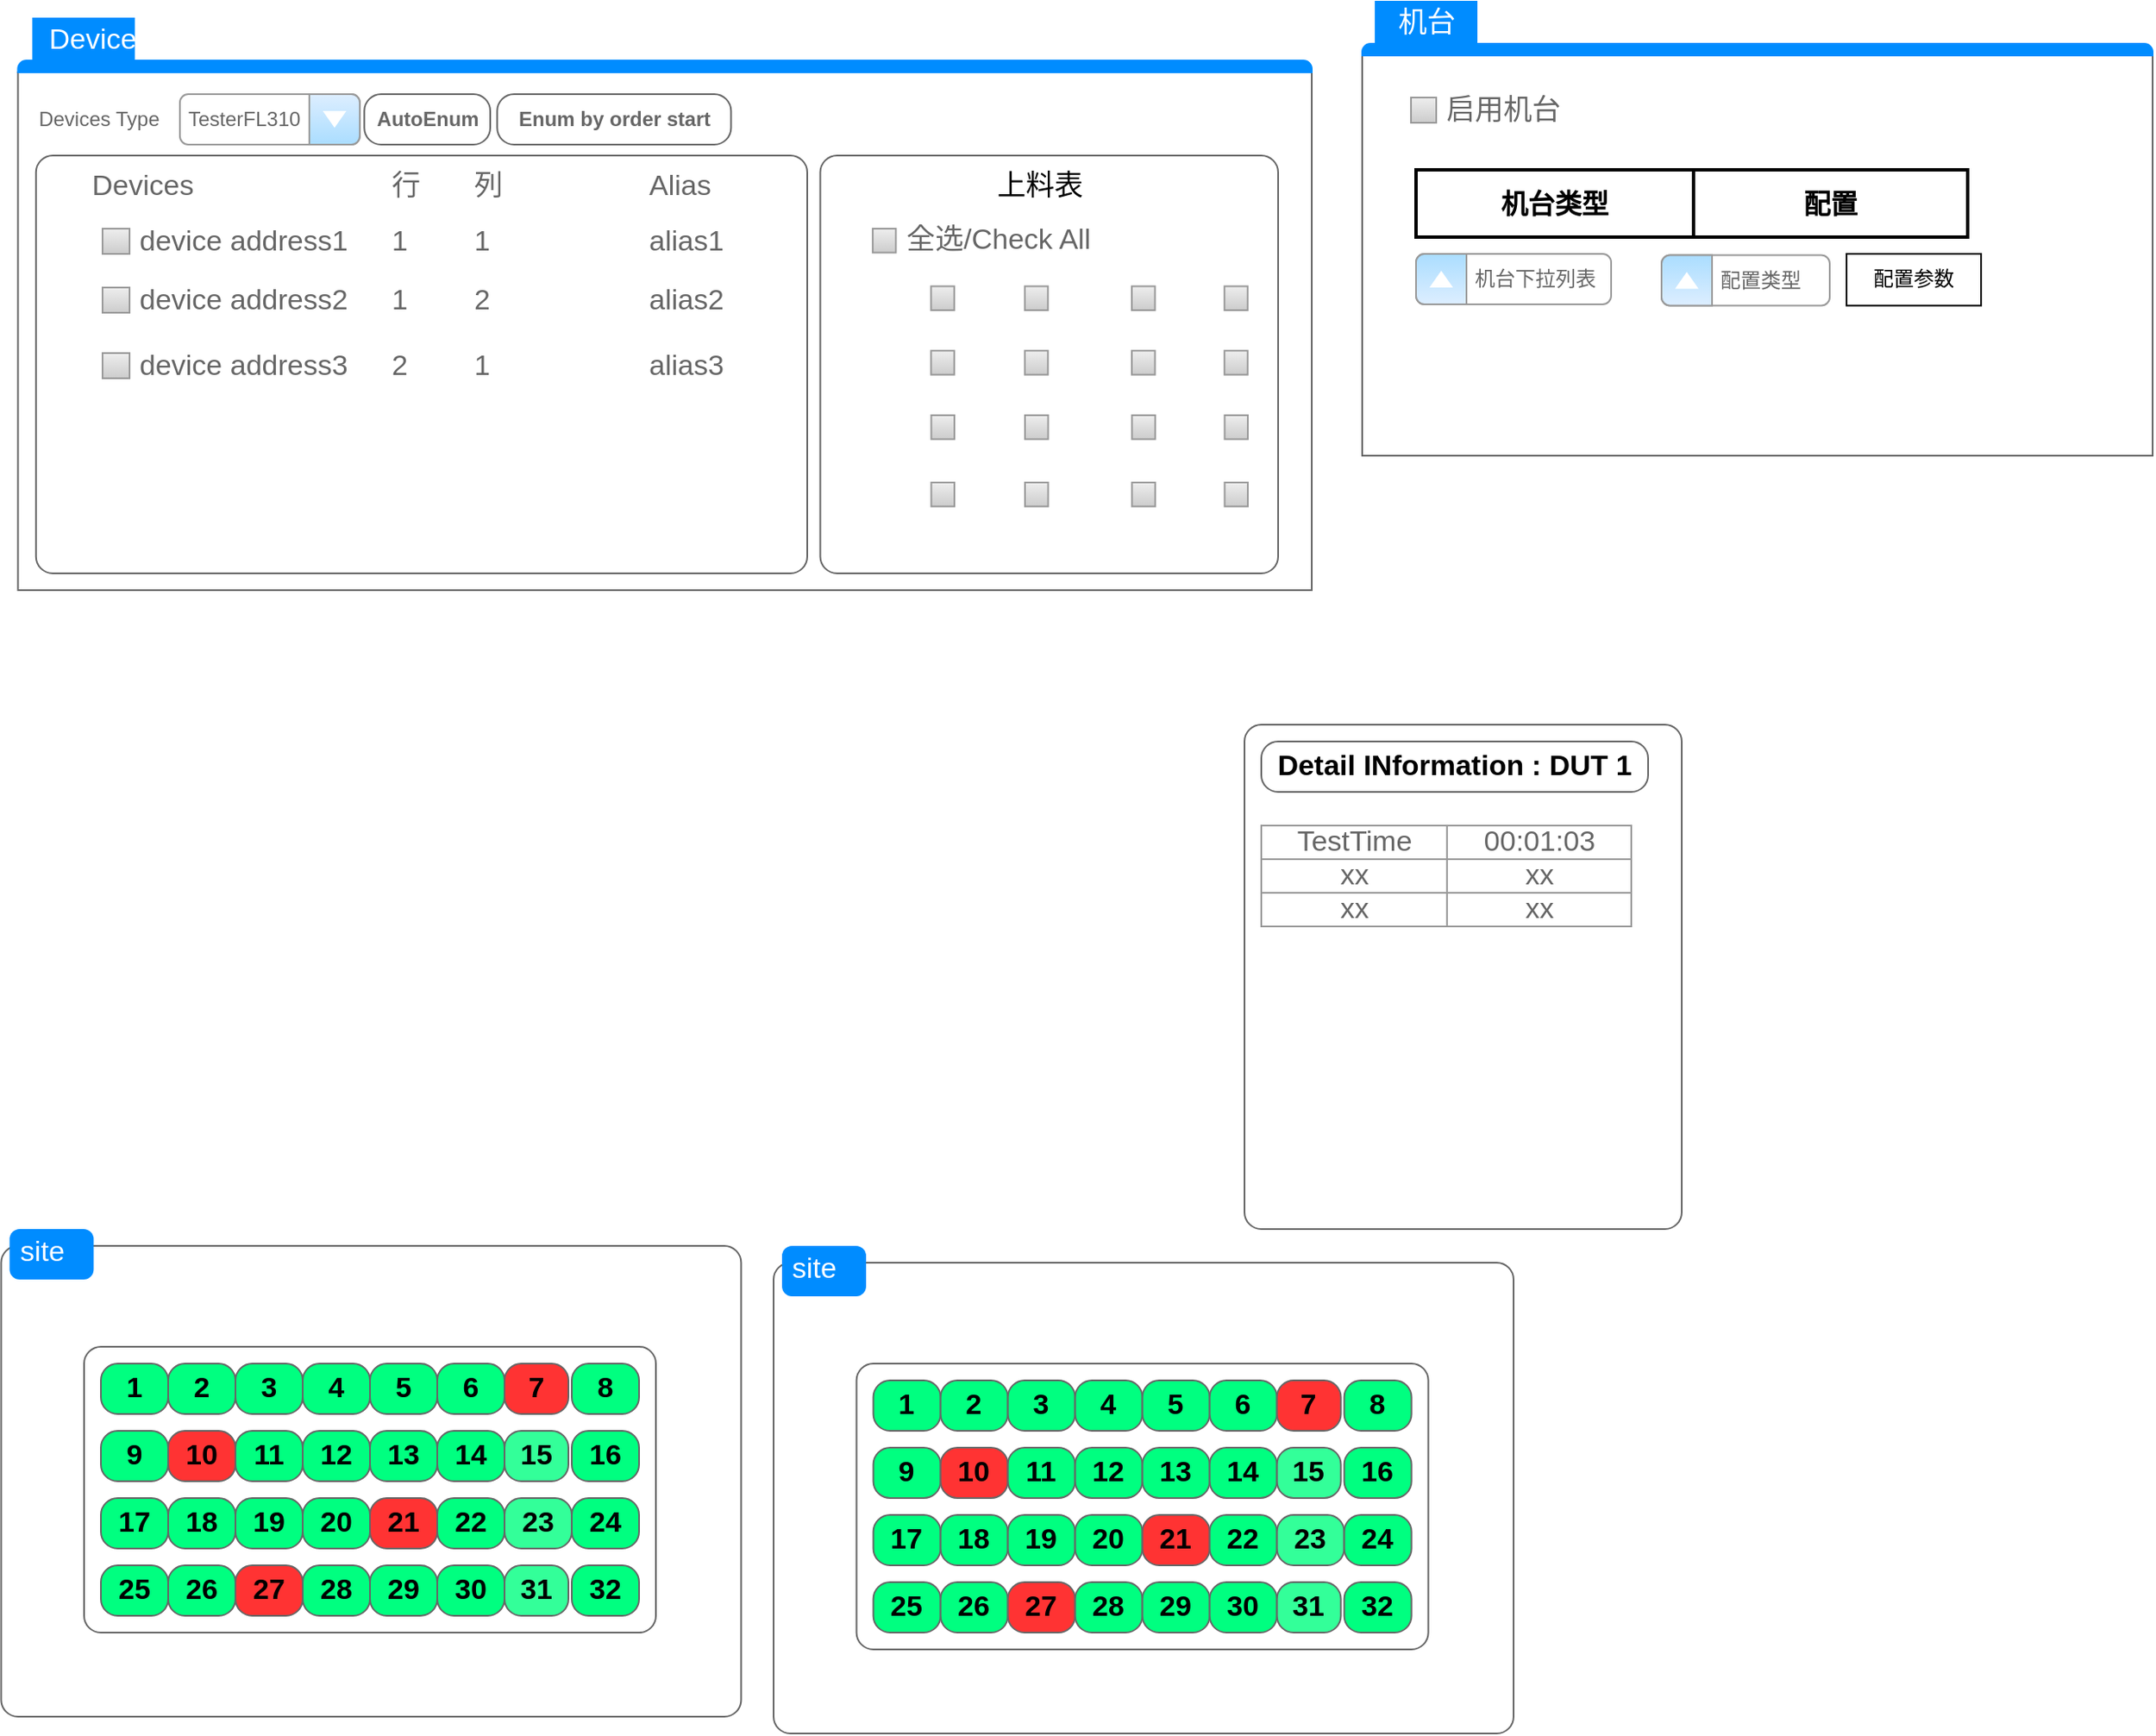 <mxfile version="20.8.5" type="github">
  <diagram name="Page-1" id="2cc2dc42-3aac-f2a9-1cec-7a8b7cbee084">
    <mxGraphModel dx="1050" dy="548" grid="1" gridSize="10" guides="1" tooltips="1" connect="1" arrows="1" fold="1" page="1" pageScale="1" pageWidth="1100" pageHeight="850" background="#ffffff" math="0" shadow="0">
      <root>
        <mxCell id="0" />
        <mxCell id="1" parent="0" />
        <mxCell id="x5_-DXLLDjEPQp_z6z6p-1" value="" style="strokeWidth=1;shadow=0;dashed=0;align=center;html=1;shape=mxgraph.mockup.containers.marginRect2;rectMarginTop=32;strokeColor=#666666;gradientColor=none;fontSize=17;fontColor=#666666;container=0;" parent="1" vertex="1">
          <mxGeometry x="70.7" y="40" width="769.3" height="340" as="geometry" />
        </mxCell>
        <mxCell id="x5_-DXLLDjEPQp_z6z6p-41" value="" style="shape=mxgraph.mockup.containers.marginRect;rectMarginTop=10;strokeColor=#666666;strokeWidth=1;dashed=0;rounded=1;arcSize=5;recursiveResize=0;labelBorderColor=none;fontSize=17;fontColor=#666666;fillColor=none;movable=1;resizable=1;rotatable=1;deletable=1;editable=1;connectable=1;" parent="1" vertex="1">
          <mxGeometry x="81.4" y="111.5" width="458.6" height="258.5" as="geometry" />
        </mxCell>
        <mxCell id="x5_-DXLLDjEPQp_z6z6p-334" value="" style="shape=mxgraph.mockup.containers.marginRect;rectMarginTop=10;strokeColor=#666666;strokeWidth=1;dashed=0;rounded=1;arcSize=5;recursiveResize=0;shadow=0;fontFamily=Helvetica;fontSize=17;fontColor=#FF3333;fillColor=default;gradientColor=none;html=1;" parent="1" vertex="1">
          <mxGeometry x="800" y="450" width="260" height="310" as="geometry" />
        </mxCell>
        <mxCell id="x5_-DXLLDjEPQp_z6z6p-350" value="Detail INformation : DUT 1" style="strokeWidth=1;shadow=0;dashed=0;align=center;html=1;shape=mxgraph.mockup.buttons.button;strokeColor=#666666;fontColor=#000000;mainText=;buttonStyle=round;fontSize=17;fontStyle=1;fillColor=#FFFFFF;whiteSpace=wrap;fontFamily=Helvetica;" parent="1" vertex="1">
          <mxGeometry x="810" y="470" width="230" height="30" as="geometry" />
        </mxCell>
        <mxCell id="x5_-DXLLDjEPQp_z6z6p-357" value="" style="group" parent="1" vertex="1" connectable="0">
          <mxGeometry x="810" y="520" width="220" height="60" as="geometry" />
        </mxCell>
        <mxCell id="x5_-DXLLDjEPQp_z6z6p-343" value="" style="strokeWidth=1;shadow=0;dashed=0;align=center;html=1;shape=mxgraph.mockup.forms.rrect;rSize=0;strokeColor=#999999;fontFamily=Helvetica;fontSize=17;fontColor=#FF3333;fillColor=default;gradientColor=none;" parent="x5_-DXLLDjEPQp_z6z6p-357" vertex="1">
          <mxGeometry width="220" height="20" as="geometry" />
        </mxCell>
        <mxCell id="x5_-DXLLDjEPQp_z6z6p-344" value="TestTime" style="strokeColor=inherit;fillColor=inherit;gradientColor=inherit;strokeWidth=1;shadow=0;dashed=0;align=center;html=1;shape=mxgraph.mockup.forms.rrect;rSize=0;fontSize=17;fontColor=#666666;fontFamily=Helvetica;" parent="x5_-DXLLDjEPQp_z6z6p-343" vertex="1">
          <mxGeometry width="110.442" height="20" as="geometry" />
        </mxCell>
        <mxCell id="x5_-DXLLDjEPQp_z6z6p-347" value="00:01:03" style="strokeColor=inherit;fillColor=inherit;gradientColor=inherit;strokeWidth=1;shadow=0;dashed=0;align=center;html=1;shape=mxgraph.mockup.forms.rrect;rSize=0;fontSize=17;fontColor=#666666;fontFamily=Helvetica;" parent="x5_-DXLLDjEPQp_z6z6p-343" vertex="1">
          <mxGeometry x="110.442" width="109.558" height="20" as="geometry" />
        </mxCell>
        <mxCell id="x5_-DXLLDjEPQp_z6z6p-351" value="" style="strokeWidth=1;shadow=0;dashed=0;align=center;html=1;shape=mxgraph.mockup.forms.rrect;rSize=0;strokeColor=#999999;fontFamily=Helvetica;fontSize=17;fontColor=#FF3333;fillColor=default;gradientColor=none;" parent="x5_-DXLLDjEPQp_z6z6p-357" vertex="1">
          <mxGeometry y="20" width="220" height="20" as="geometry" />
        </mxCell>
        <mxCell id="x5_-DXLLDjEPQp_z6z6p-352" value="xx" style="strokeColor=inherit;fillColor=inherit;gradientColor=inherit;strokeWidth=1;shadow=0;dashed=0;align=center;html=1;shape=mxgraph.mockup.forms.rrect;rSize=0;fontSize=17;fontColor=#666666;fontFamily=Helvetica;" parent="x5_-DXLLDjEPQp_z6z6p-351" vertex="1">
          <mxGeometry width="110.442" height="20" as="geometry" />
        </mxCell>
        <mxCell id="x5_-DXLLDjEPQp_z6z6p-353" value="xx" style="strokeColor=inherit;fillColor=inherit;gradientColor=inherit;strokeWidth=1;shadow=0;dashed=0;align=center;html=1;shape=mxgraph.mockup.forms.rrect;rSize=0;fontSize=17;fontColor=#666666;fontFamily=Helvetica;" parent="x5_-DXLLDjEPQp_z6z6p-351" vertex="1">
          <mxGeometry x="110.442" width="109.558" height="20" as="geometry" />
        </mxCell>
        <mxCell id="x5_-DXLLDjEPQp_z6z6p-354" value="" style="strokeWidth=1;shadow=0;dashed=0;align=center;html=1;shape=mxgraph.mockup.forms.rrect;rSize=0;strokeColor=#999999;fontFamily=Helvetica;fontSize=17;fontColor=#FF3333;fillColor=default;gradientColor=none;" parent="x5_-DXLLDjEPQp_z6z6p-357" vertex="1">
          <mxGeometry y="40" width="220" height="20" as="geometry" />
        </mxCell>
        <mxCell id="x5_-DXLLDjEPQp_z6z6p-355" value="xx" style="strokeColor=inherit;fillColor=inherit;gradientColor=inherit;strokeWidth=1;shadow=0;dashed=0;align=center;html=1;shape=mxgraph.mockup.forms.rrect;rSize=0;fontSize=17;fontColor=#666666;fontFamily=Helvetica;" parent="x5_-DXLLDjEPQp_z6z6p-354" vertex="1">
          <mxGeometry width="110.442" height="20" as="geometry" />
        </mxCell>
        <mxCell id="x5_-DXLLDjEPQp_z6z6p-356" value="xx" style="strokeColor=inherit;fillColor=inherit;gradientColor=inherit;strokeWidth=1;shadow=0;dashed=0;align=center;html=1;shape=mxgraph.mockup.forms.rrect;rSize=0;fontSize=17;fontColor=#666666;fontFamily=Helvetica;" parent="x5_-DXLLDjEPQp_z6z6p-354" vertex="1">
          <mxGeometry x="110.442" width="109.558" height="20" as="geometry" />
        </mxCell>
        <mxCell id="8nzeH1m5GEqi-B2wLRtN-1" value="" style="shape=mxgraph.mockup.containers.marginRect;rectMarginTop=10;strokeColor=#666666;strokeWidth=1;dashed=0;rounded=1;arcSize=5;recursiveResize=0;shadow=0;fontFamily=Helvetica;fontSize=17;fontColor=#666666;fillColor=default;gradientColor=none;html=1;container=0;" parent="1" vertex="1">
          <mxGeometry x="60.7" y="760" width="440" height="290" as="geometry" />
        </mxCell>
        <mxCell id="8nzeH1m5GEqi-B2wLRtN-2" value="site" style="shape=rect;strokeColor=none;fillColor=#008cff;strokeWidth=1;dashed=0;rounded=1;arcSize=20;fontColor=#ffffff;fontSize=17;spacing=2;spacingTop=-2;align=left;autosize=1;spacingLeft=4;resizeWidth=0;resizeHeight=0;perimeter=none;shadow=0;fontFamily=Helvetica;html=1;" parent="1" vertex="1">
          <mxGeometry x="65.7" y="760" width="50" height="30" as="geometry" />
        </mxCell>
        <mxCell id="8nzeH1m5GEqi-B2wLRtN-71" value="" style="group" parent="1" vertex="1" connectable="0">
          <mxGeometry x="110" y="820" width="340" height="180" as="geometry" />
        </mxCell>
        <mxCell id="8nzeH1m5GEqi-B2wLRtN-14" value="" style="shape=mxgraph.mockup.containers.marginRect;rectMarginTop=10;strokeColor=#666666;strokeWidth=1;dashed=0;rounded=1;arcSize=5;recursiveResize=0;shadow=0;fontFamily=Helvetica;fontSize=17;fontColor=#666666;fillColor=default;gradientColor=none;html=1;" parent="8nzeH1m5GEqi-B2wLRtN-71" vertex="1">
          <mxGeometry width="340" height="180" as="geometry" />
        </mxCell>
        <mxCell id="8nzeH1m5GEqi-B2wLRtN-43" value="" style="group" parent="8nzeH1m5GEqi-B2wLRtN-71" vertex="1" connectable="0">
          <mxGeometry x="10" y="20" width="320" height="30" as="geometry" />
        </mxCell>
        <mxCell id="8nzeH1m5GEqi-B2wLRtN-15" value="1" style="strokeWidth=1;shadow=0;dashed=0;align=center;html=1;shape=mxgraph.mockup.buttons.button;strokeColor=#666666;fontColor=#000000;mainText=;buttonStyle=round;fontSize=17;fontStyle=1;fillColor=#00FF80;whiteSpace=wrap;fontFamily=Helvetica;" parent="8nzeH1m5GEqi-B2wLRtN-43" vertex="1">
          <mxGeometry width="40" height="30" as="geometry" />
        </mxCell>
        <mxCell id="8nzeH1m5GEqi-B2wLRtN-16" value="2" style="strokeWidth=1;shadow=0;dashed=0;align=center;html=1;shape=mxgraph.mockup.buttons.button;strokeColor=#666666;fontColor=#000000;mainText=;buttonStyle=round;fontSize=17;fontStyle=1;fillColor=#00FF80;whiteSpace=wrap;fontFamily=Helvetica;" parent="8nzeH1m5GEqi-B2wLRtN-43" vertex="1">
          <mxGeometry x="40" width="40" height="30" as="geometry" />
        </mxCell>
        <mxCell id="8nzeH1m5GEqi-B2wLRtN-17" value="3" style="strokeWidth=1;shadow=0;dashed=0;align=center;html=1;shape=mxgraph.mockup.buttons.button;strokeColor=#666666;fontColor=#000000;mainText=;buttonStyle=round;fontSize=17;fontStyle=1;fillColor=#00FF80;whiteSpace=wrap;fontFamily=Helvetica;" parent="8nzeH1m5GEqi-B2wLRtN-43" vertex="1">
          <mxGeometry x="80" width="40" height="30" as="geometry" />
        </mxCell>
        <mxCell id="8nzeH1m5GEqi-B2wLRtN-18" value="4" style="strokeWidth=1;shadow=0;dashed=0;align=center;html=1;shape=mxgraph.mockup.buttons.button;strokeColor=#666666;fontColor=#000000;mainText=;buttonStyle=round;fontSize=17;fontStyle=1;fillColor=#00FF80;whiteSpace=wrap;fontFamily=Helvetica;" parent="8nzeH1m5GEqi-B2wLRtN-43" vertex="1">
          <mxGeometry x="120" width="40" height="30" as="geometry" />
        </mxCell>
        <mxCell id="8nzeH1m5GEqi-B2wLRtN-19" value="5" style="strokeWidth=1;shadow=0;dashed=0;align=center;html=1;shape=mxgraph.mockup.buttons.button;strokeColor=#666666;fontColor=#000000;mainText=;buttonStyle=round;fontSize=17;fontStyle=1;fillColor=#00FF80;whiteSpace=wrap;fontFamily=Helvetica;" parent="8nzeH1m5GEqi-B2wLRtN-43" vertex="1">
          <mxGeometry x="160" width="40" height="30" as="geometry" />
        </mxCell>
        <mxCell id="8nzeH1m5GEqi-B2wLRtN-20" value="6" style="strokeWidth=1;shadow=0;dashed=0;align=center;html=1;shape=mxgraph.mockup.buttons.button;strokeColor=#666666;fontColor=#000000;mainText=;buttonStyle=round;fontSize=17;fontStyle=1;fillColor=#00FF80;whiteSpace=wrap;fontFamily=Helvetica;" parent="8nzeH1m5GEqi-B2wLRtN-43" vertex="1">
          <mxGeometry x="200" width="40" height="30" as="geometry" />
        </mxCell>
        <mxCell id="8nzeH1m5GEqi-B2wLRtN-21" value="7" style="strokeWidth=1;shadow=0;dashed=0;align=center;html=1;shape=mxgraph.mockup.buttons.button;strokeColor=#666666;fontColor=#000000;mainText=;buttonStyle=round;fontSize=17;fontStyle=1;fillColor=#FF3333;whiteSpace=wrap;fontFamily=Helvetica;" parent="8nzeH1m5GEqi-B2wLRtN-43" vertex="1">
          <mxGeometry x="240" width="38" height="30" as="geometry" />
        </mxCell>
        <mxCell id="8nzeH1m5GEqi-B2wLRtN-22" value="8" style="strokeWidth=1;shadow=0;dashed=0;align=center;html=1;shape=mxgraph.mockup.buttons.button;strokeColor=#666666;fontColor=#000000;mainText=;buttonStyle=round;fontSize=17;fontStyle=1;fillColor=#00FF80;whiteSpace=wrap;fontFamily=Helvetica;" parent="8nzeH1m5GEqi-B2wLRtN-43" vertex="1">
          <mxGeometry x="280" width="40" height="30" as="geometry" />
        </mxCell>
        <mxCell id="8nzeH1m5GEqi-B2wLRtN-45" value="9" style="strokeWidth=1;shadow=0;dashed=0;align=center;html=1;shape=mxgraph.mockup.buttons.button;strokeColor=#666666;fontColor=#000000;mainText=;buttonStyle=round;fontSize=17;fontStyle=1;fillColor=#00FF80;whiteSpace=wrap;fontFamily=Helvetica;container=0;" parent="8nzeH1m5GEqi-B2wLRtN-71" vertex="1">
          <mxGeometry x="10" y="60" width="40" height="30" as="geometry" />
        </mxCell>
        <mxCell id="8nzeH1m5GEqi-B2wLRtN-46" value="10" style="strokeWidth=1;shadow=0;dashed=0;align=center;html=1;shape=mxgraph.mockup.buttons.button;strokeColor=#666666;fontColor=#000000;mainText=;buttonStyle=round;fontSize=17;fontStyle=1;fillColor=#FF3333;whiteSpace=wrap;fontFamily=Helvetica;container=0;" parent="8nzeH1m5GEqi-B2wLRtN-71" vertex="1">
          <mxGeometry x="50" y="60" width="40" height="30" as="geometry" />
        </mxCell>
        <mxCell id="8nzeH1m5GEqi-B2wLRtN-47" value="11" style="strokeWidth=1;shadow=0;dashed=0;align=center;html=1;shape=mxgraph.mockup.buttons.button;strokeColor=#666666;fontColor=#000000;mainText=;buttonStyle=round;fontSize=17;fontStyle=1;fillColor=#00FF80;whiteSpace=wrap;fontFamily=Helvetica;container=0;" parent="8nzeH1m5GEqi-B2wLRtN-71" vertex="1">
          <mxGeometry x="90" y="60" width="40" height="30" as="geometry" />
        </mxCell>
        <mxCell id="8nzeH1m5GEqi-B2wLRtN-48" value="12" style="strokeWidth=1;shadow=0;dashed=0;align=center;html=1;shape=mxgraph.mockup.buttons.button;strokeColor=#666666;fontColor=#000000;mainText=;buttonStyle=round;fontSize=17;fontStyle=1;fillColor=#00FF80;whiteSpace=wrap;fontFamily=Helvetica;container=0;" parent="8nzeH1m5GEqi-B2wLRtN-71" vertex="1">
          <mxGeometry x="130" y="60" width="40" height="30" as="geometry" />
        </mxCell>
        <mxCell id="8nzeH1m5GEqi-B2wLRtN-49" value="13" style="strokeWidth=1;shadow=0;dashed=0;align=center;html=1;shape=mxgraph.mockup.buttons.button;strokeColor=#666666;fontColor=#000000;mainText=;buttonStyle=round;fontSize=17;fontStyle=1;fillColor=#00FF80;whiteSpace=wrap;fontFamily=Helvetica;container=0;" parent="8nzeH1m5GEqi-B2wLRtN-71" vertex="1">
          <mxGeometry x="170" y="60" width="40" height="30" as="geometry" />
        </mxCell>
        <mxCell id="8nzeH1m5GEqi-B2wLRtN-50" value="14" style="strokeWidth=1;shadow=0;dashed=0;align=center;html=1;shape=mxgraph.mockup.buttons.button;strokeColor=#666666;fontColor=#000000;mainText=;buttonStyle=round;fontSize=17;fontStyle=1;fillColor=#00FF80;whiteSpace=wrap;fontFamily=Helvetica;container=0;" parent="8nzeH1m5GEqi-B2wLRtN-71" vertex="1">
          <mxGeometry x="210" y="60" width="40" height="30" as="geometry" />
        </mxCell>
        <mxCell id="8nzeH1m5GEqi-B2wLRtN-51" value="15" style="strokeWidth=1;shadow=0;dashed=0;align=center;html=1;shape=mxgraph.mockup.buttons.button;strokeColor=#666666;fontColor=#000000;mainText=;buttonStyle=round;fontSize=17;fontStyle=1;fillColor=#33FF99;whiteSpace=wrap;fontFamily=Helvetica;container=0;" parent="8nzeH1m5GEqi-B2wLRtN-71" vertex="1">
          <mxGeometry x="250" y="60" width="38" height="30" as="geometry" />
        </mxCell>
        <mxCell id="8nzeH1m5GEqi-B2wLRtN-52" value="16" style="strokeWidth=1;shadow=0;dashed=0;align=center;html=1;shape=mxgraph.mockup.buttons.button;strokeColor=#666666;fontColor=#000000;mainText=;buttonStyle=round;fontSize=17;fontStyle=1;fillColor=#00FF80;whiteSpace=wrap;fontFamily=Helvetica;container=0;" parent="8nzeH1m5GEqi-B2wLRtN-71" vertex="1">
          <mxGeometry x="290" y="60" width="40" height="30" as="geometry" />
        </mxCell>
        <mxCell id="8nzeH1m5GEqi-B2wLRtN-54" value="17" style="strokeWidth=1;shadow=0;dashed=0;align=center;html=1;shape=mxgraph.mockup.buttons.button;strokeColor=#666666;fontColor=#000000;mainText=;buttonStyle=round;fontSize=17;fontStyle=1;fillColor=#00FF80;whiteSpace=wrap;fontFamily=Helvetica;container=0;" parent="8nzeH1m5GEqi-B2wLRtN-71" vertex="1">
          <mxGeometry x="10" y="100" width="40" height="30" as="geometry" />
        </mxCell>
        <mxCell id="8nzeH1m5GEqi-B2wLRtN-55" value="18" style="strokeWidth=1;shadow=0;dashed=0;align=center;html=1;shape=mxgraph.mockup.buttons.button;strokeColor=#666666;fontColor=#000000;mainText=;buttonStyle=round;fontSize=17;fontStyle=1;fillColor=#00FF80;whiteSpace=wrap;fontFamily=Helvetica;container=0;" parent="8nzeH1m5GEqi-B2wLRtN-71" vertex="1">
          <mxGeometry x="50" y="100" width="40" height="30" as="geometry" />
        </mxCell>
        <mxCell id="8nzeH1m5GEqi-B2wLRtN-56" value="19" style="strokeWidth=1;shadow=0;dashed=0;align=center;html=1;shape=mxgraph.mockup.buttons.button;strokeColor=#666666;fontColor=#000000;mainText=;buttonStyle=round;fontSize=17;fontStyle=1;fillColor=#00FF80;whiteSpace=wrap;fontFamily=Helvetica;container=0;" parent="8nzeH1m5GEqi-B2wLRtN-71" vertex="1">
          <mxGeometry x="90" y="100" width="40" height="30" as="geometry" />
        </mxCell>
        <mxCell id="8nzeH1m5GEqi-B2wLRtN-57" value="20" style="strokeWidth=1;shadow=0;dashed=0;align=center;html=1;shape=mxgraph.mockup.buttons.button;strokeColor=#666666;fontColor=#000000;mainText=;buttonStyle=round;fontSize=17;fontStyle=1;fillColor=#00FF80;whiteSpace=wrap;fontFamily=Helvetica;container=0;" parent="8nzeH1m5GEqi-B2wLRtN-71" vertex="1">
          <mxGeometry x="130" y="100" width="40" height="30" as="geometry" />
        </mxCell>
        <mxCell id="8nzeH1m5GEqi-B2wLRtN-58" value="21" style="strokeWidth=1;shadow=0;dashed=0;align=center;html=1;shape=mxgraph.mockup.buttons.button;strokeColor=#666666;fontColor=#000000;mainText=;buttonStyle=round;fontSize=17;fontStyle=1;fillColor=#FF3333;whiteSpace=wrap;fontFamily=Helvetica;container=0;" parent="8nzeH1m5GEqi-B2wLRtN-71" vertex="1">
          <mxGeometry x="170" y="100" width="40" height="30" as="geometry" />
        </mxCell>
        <mxCell id="8nzeH1m5GEqi-B2wLRtN-59" value="22" style="strokeWidth=1;shadow=0;dashed=0;align=center;html=1;shape=mxgraph.mockup.buttons.button;strokeColor=#666666;fontColor=#000000;mainText=;buttonStyle=round;fontSize=17;fontStyle=1;fillColor=#00FF80;whiteSpace=wrap;fontFamily=Helvetica;container=0;" parent="8nzeH1m5GEqi-B2wLRtN-71" vertex="1">
          <mxGeometry x="210" y="100" width="40" height="30" as="geometry" />
        </mxCell>
        <mxCell id="8nzeH1m5GEqi-B2wLRtN-60" value="23" style="strokeWidth=1;shadow=0;dashed=0;align=center;html=1;shape=mxgraph.mockup.buttons.button;strokeColor=#666666;fontColor=#000000;mainText=;buttonStyle=round;fontSize=17;fontStyle=1;fillColor=#33FF99;whiteSpace=wrap;fontFamily=Helvetica;container=0;" parent="8nzeH1m5GEqi-B2wLRtN-71" vertex="1">
          <mxGeometry x="250" y="100" width="40" height="30" as="geometry" />
        </mxCell>
        <mxCell id="8nzeH1m5GEqi-B2wLRtN-61" value="24" style="strokeWidth=1;shadow=0;dashed=0;align=center;html=1;shape=mxgraph.mockup.buttons.button;strokeColor=#666666;fontColor=#000000;mainText=;buttonStyle=round;fontSize=17;fontStyle=1;fillColor=#00FF80;whiteSpace=wrap;fontFamily=Helvetica;container=0;" parent="8nzeH1m5GEqi-B2wLRtN-71" vertex="1">
          <mxGeometry x="290" y="100" width="40" height="30" as="geometry" />
        </mxCell>
        <mxCell id="8nzeH1m5GEqi-B2wLRtN-63" value="25" style="strokeWidth=1;shadow=0;dashed=0;align=center;html=1;shape=mxgraph.mockup.buttons.button;strokeColor=#666666;fontColor=#000000;mainText=;buttonStyle=round;fontSize=17;fontStyle=1;fillColor=#00FF80;whiteSpace=wrap;fontFamily=Helvetica;container=0;" parent="8nzeH1m5GEqi-B2wLRtN-71" vertex="1">
          <mxGeometry x="10" y="140" width="40" height="30" as="geometry" />
        </mxCell>
        <mxCell id="8nzeH1m5GEqi-B2wLRtN-64" value="26" style="strokeWidth=1;shadow=0;dashed=0;align=center;html=1;shape=mxgraph.mockup.buttons.button;strokeColor=#666666;fontColor=#000000;mainText=;buttonStyle=round;fontSize=17;fontStyle=1;fillColor=#00FF80;whiteSpace=wrap;fontFamily=Helvetica;container=0;" parent="8nzeH1m5GEqi-B2wLRtN-71" vertex="1">
          <mxGeometry x="50" y="140" width="40" height="30" as="geometry" />
        </mxCell>
        <mxCell id="8nzeH1m5GEqi-B2wLRtN-65" value="27" style="strokeWidth=1;shadow=0;dashed=0;align=center;html=1;shape=mxgraph.mockup.buttons.button;strokeColor=#666666;fontColor=#000000;mainText=;buttonStyle=round;fontSize=17;fontStyle=1;fillColor=#FF3333;whiteSpace=wrap;fontFamily=Helvetica;container=0;" parent="8nzeH1m5GEqi-B2wLRtN-71" vertex="1">
          <mxGeometry x="90" y="140" width="40" height="30" as="geometry" />
        </mxCell>
        <mxCell id="8nzeH1m5GEqi-B2wLRtN-66" value="28" style="strokeWidth=1;shadow=0;dashed=0;align=center;html=1;shape=mxgraph.mockup.buttons.button;strokeColor=#666666;fontColor=#000000;mainText=;buttonStyle=round;fontSize=17;fontStyle=1;fillColor=#00FF80;whiteSpace=wrap;fontFamily=Helvetica;container=0;" parent="8nzeH1m5GEqi-B2wLRtN-71" vertex="1">
          <mxGeometry x="130" y="140" width="40" height="30" as="geometry" />
        </mxCell>
        <mxCell id="8nzeH1m5GEqi-B2wLRtN-67" value="29" style="strokeWidth=1;shadow=0;dashed=0;align=center;html=1;shape=mxgraph.mockup.buttons.button;strokeColor=#666666;fontColor=#000000;mainText=;buttonStyle=round;fontSize=17;fontStyle=1;fillColor=#00FF80;whiteSpace=wrap;fontFamily=Helvetica;container=0;" parent="8nzeH1m5GEqi-B2wLRtN-71" vertex="1">
          <mxGeometry x="170" y="140" width="40" height="30" as="geometry" />
        </mxCell>
        <mxCell id="8nzeH1m5GEqi-B2wLRtN-68" value="30" style="strokeWidth=1;shadow=0;dashed=0;align=center;html=1;shape=mxgraph.mockup.buttons.button;strokeColor=#666666;fontColor=#000000;mainText=;buttonStyle=round;fontSize=17;fontStyle=1;fillColor=#00FF80;whiteSpace=wrap;fontFamily=Helvetica;container=0;" parent="8nzeH1m5GEqi-B2wLRtN-71" vertex="1">
          <mxGeometry x="210" y="140" width="40" height="30" as="geometry" />
        </mxCell>
        <mxCell id="8nzeH1m5GEqi-B2wLRtN-69" value="31" style="strokeWidth=1;shadow=0;dashed=0;align=center;html=1;shape=mxgraph.mockup.buttons.button;strokeColor=#666666;fontColor=#000000;mainText=;buttonStyle=round;fontSize=17;fontStyle=1;fillColor=#33FF99;whiteSpace=wrap;fontFamily=Helvetica;container=0;" parent="8nzeH1m5GEqi-B2wLRtN-71" vertex="1">
          <mxGeometry x="250" y="140" width="38" height="30" as="geometry" />
        </mxCell>
        <mxCell id="8nzeH1m5GEqi-B2wLRtN-70" value="32" style="strokeWidth=1;shadow=0;dashed=0;align=center;html=1;shape=mxgraph.mockup.buttons.button;strokeColor=#666666;fontColor=#000000;mainText=;buttonStyle=round;fontSize=17;fontStyle=1;fillColor=#00FF80;whiteSpace=wrap;fontFamily=Helvetica;container=0;" parent="8nzeH1m5GEqi-B2wLRtN-71" vertex="1">
          <mxGeometry x="290" y="140" width="40" height="30" as="geometry" />
        </mxCell>
        <mxCell id="x5_-DXLLDjEPQp_z6z6p-68" value="全选/Check All" style="strokeWidth=1;shadow=0;dashed=0;align=center;html=1;shape=mxgraph.mockup.forms.rrect;rSize=0;fillColor=#eeeeee;strokeColor=#999999;gradientColor=#cccccc;align=left;spacingLeft=4;fontSize=17;fontColor=#666666;labelPosition=right;fontFamily=Helvetica;" parent="1" vertex="1">
          <mxGeometry x="578.935" y="165" width="13.774" height="14.25" as="geometry" />
        </mxCell>
        <mxCell id="x5_-DXLLDjEPQp_z6z6p-3" value="Devices" style="strokeWidth=1;shadow=0;dashed=0;align=center;html=1;shape=mxgraph.mockup.containers.rrect;rSize=0;fontSize=17;fontColor=#ffffff;strokeColor=#008cff;fillColor=#008cff;" parent="1" vertex="1">
          <mxGeometry x="79.7" y="40" width="60" height="25" as="geometry">
            <mxPoint x="9" as="offset" />
          </mxGeometry>
        </mxCell>
        <mxCell id="x5_-DXLLDjEPQp_z6z6p-5" value="" style="strokeWidth=1;shadow=0;dashed=0;align=center;html=1;shape=mxgraph.mockup.containers.topButton;rSize=5;strokeColor=#008cff;fillColor=#008cff;gradientColor=none;resizeWidth=1;movable=0;deletable=1;" parent="1" vertex="1">
          <mxGeometry x="70.7" y="65" width="769.3" height="7" as="geometry">
            <mxPoint y="25" as="offset" />
          </mxGeometry>
        </mxCell>
        <mxCell id="x5_-DXLLDjEPQp_z6z6p-13" value="device address1" style="strokeWidth=1;shadow=0;dashed=0;align=center;html=1;shape=mxgraph.mockup.forms.rrect;rSize=0;fillColor=#eeeeee;strokeColor=#999999;gradientColor=#cccccc;align=left;spacingLeft=4;fontSize=17;fontColor=#666666;labelPosition=right;" parent="1" vertex="1">
          <mxGeometry x="120.974" y="165" width="16.045" height="15" as="geometry" />
        </mxCell>
        <mxCell id="x5_-DXLLDjEPQp_z6z6p-24" value="Devices" style="text;html=1;strokeColor=none;fillColor=none;align=center;verticalAlign=middle;whiteSpace=wrap;rounded=0;labelBorderColor=none;fontSize=17;fontColor=#666666;" parent="1" vertex="1">
          <mxGeometry x="113.486" y="125" width="64.179" height="30" as="geometry" />
        </mxCell>
        <mxCell id="x5_-DXLLDjEPQp_z6z6p-25" value="Alias" style="text;html=1;strokeColor=none;fillColor=none;align=left;verticalAlign=middle;rounded=0;fontSize=17;fontColor=#666666;" parent="1" vertex="1">
          <mxGeometry x="443.904" y="125" width="64.179" height="30" as="geometry" />
        </mxCell>
        <mxCell id="x5_-DXLLDjEPQp_z6z6p-26" value="alias1" style="text;html=1;strokeColor=none;fillColor=none;align=left;verticalAlign=middle;rounded=0;fontSize=17;fontColor=#666666;" parent="1" vertex="1">
          <mxGeometry x="443.904" y="157.5" width="64.179" height="30" as="geometry" />
        </mxCell>
        <mxCell id="x5_-DXLLDjEPQp_z6z6p-27" value="device address2" style="strokeWidth=1;shadow=0;dashed=0;align=center;html=1;shape=mxgraph.mockup.forms.rrect;rSize=0;fillColor=#eeeeee;strokeColor=#999999;gradientColor=#cccccc;align=left;spacingLeft=4;fontSize=17;fontColor=#666666;labelPosition=right;" parent="1" vertex="1">
          <mxGeometry x="120.974" y="200" width="16.045" height="15" as="geometry" />
        </mxCell>
        <mxCell id="x5_-DXLLDjEPQp_z6z6p-28" value="alias2" style="text;html=1;strokeColor=none;fillColor=none;align=left;verticalAlign=middle;rounded=0;fontSize=17;fontColor=#666666;" parent="1" vertex="1">
          <mxGeometry x="443.904" y="192.5" width="64.179" height="30" as="geometry" />
        </mxCell>
        <mxCell id="x5_-DXLLDjEPQp_z6z6p-29" value="device address3" style="strokeWidth=1;shadow=0;dashed=0;align=center;html=1;shape=mxgraph.mockup.forms.rrect;rSize=0;fillColor=#eeeeee;strokeColor=#999999;gradientColor=#cccccc;align=left;spacingLeft=4;fontSize=17;fontColor=#666666;labelPosition=right;" parent="1" vertex="1">
          <mxGeometry x="120.974" y="239" width="16.045" height="15" as="geometry" />
        </mxCell>
        <mxCell id="x5_-DXLLDjEPQp_z6z6p-30" value="alias3" style="text;html=1;strokeColor=none;fillColor=none;align=left;verticalAlign=middle;rounded=0;fontSize=17;fontColor=#666666;" parent="1" vertex="1">
          <mxGeometry x="443.904" y="231.5" width="64.179" height="30" as="geometry" />
        </mxCell>
        <mxCell id="x5_-DXLLDjEPQp_z6z6p-43" value="TesterFL310" style="strokeWidth=1;shadow=0;dashed=0;align=center;html=1;shape=mxgraph.mockup.forms.comboBox;strokeColor=#999999;fillColor=#ddeeff;align=left;fillColor2=#aaddff;mainText=;fontColor=#666666;fontSize=12;spacingLeft=3;labelBorderColor=none;" parent="1" vertex="1">
          <mxGeometry x="166.969" y="85" width="106.965" height="30" as="geometry" />
        </mxCell>
        <mxCell id="x5_-DXLLDjEPQp_z6z6p-44" value="AutoEnum" style="strokeWidth=1;shadow=0;dashed=0;align=center;html=1;shape=mxgraph.mockup.buttons.button;strokeColor=#666666;fontColor=#666666;mainText=;buttonStyle=round;fontSize=12;fontStyle=1;fillColor=#FFFFFF;whiteSpace=wrap;labelBorderColor=none;" parent="1" vertex="1">
          <mxGeometry x="276.63" y="85" width="74.876" height="30" as="geometry" />
        </mxCell>
        <mxCell id="x5_-DXLLDjEPQp_z6z6p-46" value="Enum by order start" style="strokeWidth=1;shadow=0;dashed=0;align=center;html=1;shape=mxgraph.mockup.buttons.button;strokeColor=#666666;fontColor=#666666;mainText=;buttonStyle=round;fontSize=12;fontStyle=1;fillColor=#FFFFFF;whiteSpace=wrap;labelBorderColor=none;" parent="1" vertex="1">
          <mxGeometry x="355.645" y="85" width="139.055" height="30" as="geometry" />
        </mxCell>
        <mxCell id="x5_-DXLLDjEPQp_z6z6p-39" value="Devices Type" style="text;html=1;strokeColor=none;fillColor=none;align=center;verticalAlign=middle;whiteSpace=wrap;rounded=0;labelBorderColor=none;fontSize=12;fontColor=#666666;" parent="1" vertex="1">
          <mxGeometry x="60.003" y="85" width="117.662" height="30" as="geometry" />
        </mxCell>
        <mxCell id="8nzeH1m5GEqi-B2wLRtN-76" value="" style="shape=mxgraph.mockup.containers.marginRect;rectMarginTop=10;strokeColor=#666666;strokeWidth=1;dashed=0;rounded=1;arcSize=5;recursiveResize=0;labelBorderColor=none;fontSize=17;fontColor=#666666;fillColor=none;" parent="1" vertex="1">
          <mxGeometry x="547.75" y="111.5" width="272.25" height="258.5" as="geometry" />
        </mxCell>
        <mxCell id="8nzeH1m5GEqi-B2wLRtN-78" value="上料表" style="text;html=1;align=center;verticalAlign=middle;resizable=0;points=[];autosize=1;strokeColor=none;fillColor=none;fontSize=17;" parent="1" vertex="1">
          <mxGeometry x="643" y="125" width="70" height="30" as="geometry" />
        </mxCell>
        <mxCell id="8nzeH1m5GEqi-B2wLRtN-80" value="" style="group" parent="1" vertex="1" connectable="0">
          <mxGeometry x="613.633" y="237.6" width="188.241" height="14.25" as="geometry" />
        </mxCell>
        <mxCell id="8nzeH1m5GEqi-B2wLRtN-81" value="" style="strokeWidth=1;shadow=0;dashed=0;align=center;html=1;shape=mxgraph.mockup.forms.rrect;rSize=0;fillColor=#eeeeee;strokeColor=#999999;gradientColor=#cccccc;align=left;spacingLeft=4;fontSize=17;fontColor=#666666;labelPosition=right;fontFamily=Helvetica;" parent="8nzeH1m5GEqi-B2wLRtN-80" vertex="1">
          <mxGeometry width="13.774" height="14.25" as="geometry" />
        </mxCell>
        <mxCell id="8nzeH1m5GEqi-B2wLRtN-82" value="" style="strokeWidth=1;shadow=0;dashed=0;align=center;html=1;shape=mxgraph.mockup.forms.rrect;rSize=0;fillColor=#eeeeee;strokeColor=#999999;gradientColor=#cccccc;align=left;spacingLeft=4;fontSize=17;fontColor=#666666;labelPosition=right;fontFamily=Helvetica;" parent="8nzeH1m5GEqi-B2wLRtN-80" vertex="1">
          <mxGeometry x="55.738" width="13.774" height="14.25" as="geometry" />
        </mxCell>
        <mxCell id="8nzeH1m5GEqi-B2wLRtN-83" value="" style="strokeWidth=1;shadow=0;dashed=0;align=center;html=1;shape=mxgraph.mockup.forms.rrect;rSize=0;fillColor=#eeeeee;strokeColor=#999999;gradientColor=#cccccc;align=left;spacingLeft=4;fontSize=17;fontColor=#666666;labelPosition=right;fontFamily=Helvetica;" parent="8nzeH1m5GEqi-B2wLRtN-80" vertex="1">
          <mxGeometry x="119.373" width="13.774" height="14.25" as="geometry" />
        </mxCell>
        <mxCell id="8nzeH1m5GEqi-B2wLRtN-84" value="" style="strokeWidth=1;shadow=0;dashed=0;align=center;html=1;shape=mxgraph.mockup.forms.rrect;rSize=0;fillColor=#eeeeee;strokeColor=#999999;gradientColor=#cccccc;align=left;spacingLeft=4;fontSize=17;fontColor=#666666;labelPosition=right;fontFamily=Helvetica;" parent="8nzeH1m5GEqi-B2wLRtN-80" vertex="1">
          <mxGeometry x="174.468" width="13.774" height="14.25" as="geometry" />
        </mxCell>
        <mxCell id="8nzeH1m5GEqi-B2wLRtN-85" value="" style="group" parent="1" vertex="1" connectable="0">
          <mxGeometry x="613.743" y="275.97" width="188.241" height="14.25" as="geometry" />
        </mxCell>
        <mxCell id="8nzeH1m5GEqi-B2wLRtN-86" value="" style="strokeWidth=1;shadow=0;dashed=0;align=center;html=1;shape=mxgraph.mockup.forms.rrect;rSize=0;fillColor=#eeeeee;strokeColor=#999999;gradientColor=#cccccc;align=left;spacingLeft=4;fontSize=17;fontColor=#666666;labelPosition=right;fontFamily=Helvetica;" parent="8nzeH1m5GEqi-B2wLRtN-85" vertex="1">
          <mxGeometry width="13.774" height="14.25" as="geometry" />
        </mxCell>
        <mxCell id="8nzeH1m5GEqi-B2wLRtN-87" value="" style="strokeWidth=1;shadow=0;dashed=0;align=center;html=1;shape=mxgraph.mockup.forms.rrect;rSize=0;fillColor=#eeeeee;strokeColor=#999999;gradientColor=#cccccc;align=left;spacingLeft=4;fontSize=17;fontColor=#666666;labelPosition=right;fontFamily=Helvetica;" parent="8nzeH1m5GEqi-B2wLRtN-85" vertex="1">
          <mxGeometry x="55.738" width="13.774" height="14.25" as="geometry" />
        </mxCell>
        <mxCell id="8nzeH1m5GEqi-B2wLRtN-88" value="" style="strokeWidth=1;shadow=0;dashed=0;align=center;html=1;shape=mxgraph.mockup.forms.rrect;rSize=0;fillColor=#eeeeee;strokeColor=#999999;gradientColor=#cccccc;align=left;spacingLeft=4;fontSize=17;fontColor=#666666;labelPosition=right;fontFamily=Helvetica;" parent="8nzeH1m5GEqi-B2wLRtN-85" vertex="1">
          <mxGeometry x="119.373" width="13.774" height="14.25" as="geometry" />
        </mxCell>
        <mxCell id="8nzeH1m5GEqi-B2wLRtN-89" value="" style="strokeWidth=1;shadow=0;dashed=0;align=center;html=1;shape=mxgraph.mockup.forms.rrect;rSize=0;fillColor=#eeeeee;strokeColor=#999999;gradientColor=#cccccc;align=left;spacingLeft=4;fontSize=17;fontColor=#666666;labelPosition=right;fontFamily=Helvetica;" parent="8nzeH1m5GEqi-B2wLRtN-85" vertex="1">
          <mxGeometry x="174.468" width="13.774" height="14.25" as="geometry" />
        </mxCell>
        <mxCell id="8nzeH1m5GEqi-B2wLRtN-90" value="" style="group" parent="1" vertex="1" connectable="0">
          <mxGeometry x="613.743" y="315.97" width="188.241" height="14.25" as="geometry" />
        </mxCell>
        <mxCell id="8nzeH1m5GEqi-B2wLRtN-91" value="" style="strokeWidth=1;shadow=0;dashed=0;align=center;html=1;shape=mxgraph.mockup.forms.rrect;rSize=0;fillColor=#eeeeee;strokeColor=#999999;gradientColor=#cccccc;align=left;spacingLeft=4;fontSize=17;fontColor=#666666;labelPosition=right;fontFamily=Helvetica;" parent="8nzeH1m5GEqi-B2wLRtN-90" vertex="1">
          <mxGeometry width="13.774" height="14.25" as="geometry" />
        </mxCell>
        <mxCell id="8nzeH1m5GEqi-B2wLRtN-92" value="" style="strokeWidth=1;shadow=0;dashed=0;align=center;html=1;shape=mxgraph.mockup.forms.rrect;rSize=0;fillColor=#eeeeee;strokeColor=#999999;gradientColor=#cccccc;align=left;spacingLeft=4;fontSize=17;fontColor=#666666;labelPosition=right;fontFamily=Helvetica;" parent="8nzeH1m5GEqi-B2wLRtN-90" vertex="1">
          <mxGeometry x="55.738" width="13.774" height="14.25" as="geometry" />
        </mxCell>
        <mxCell id="8nzeH1m5GEqi-B2wLRtN-93" value="" style="strokeWidth=1;shadow=0;dashed=0;align=center;html=1;shape=mxgraph.mockup.forms.rrect;rSize=0;fillColor=#eeeeee;strokeColor=#999999;gradientColor=#cccccc;align=left;spacingLeft=4;fontSize=17;fontColor=#666666;labelPosition=right;fontFamily=Helvetica;" parent="8nzeH1m5GEqi-B2wLRtN-90" vertex="1">
          <mxGeometry x="119.373" width="13.774" height="14.25" as="geometry" />
        </mxCell>
        <mxCell id="8nzeH1m5GEqi-B2wLRtN-94" value="" style="strokeWidth=1;shadow=0;dashed=0;align=center;html=1;shape=mxgraph.mockup.forms.rrect;rSize=0;fillColor=#eeeeee;strokeColor=#999999;gradientColor=#cccccc;align=left;spacingLeft=4;fontSize=17;fontColor=#666666;labelPosition=right;fontFamily=Helvetica;" parent="8nzeH1m5GEqi-B2wLRtN-90" vertex="1">
          <mxGeometry x="174.468" width="13.774" height="14.25" as="geometry" />
        </mxCell>
        <mxCell id="8nzeH1m5GEqi-B2wLRtN-95" value="" style="group" parent="1" vertex="1" connectable="0">
          <mxGeometry x="613.633" y="199.25" width="188.241" height="14.25" as="geometry" />
        </mxCell>
        <mxCell id="8nzeH1m5GEqi-B2wLRtN-96" value="" style="strokeWidth=1;shadow=0;dashed=0;align=center;html=1;shape=mxgraph.mockup.forms.rrect;rSize=0;fillColor=#eeeeee;strokeColor=#999999;gradientColor=#cccccc;align=left;spacingLeft=4;fontSize=17;fontColor=#666666;labelPosition=right;fontFamily=Helvetica;" parent="8nzeH1m5GEqi-B2wLRtN-95" vertex="1">
          <mxGeometry width="13.774" height="14.25" as="geometry" />
        </mxCell>
        <mxCell id="8nzeH1m5GEqi-B2wLRtN-97" value="" style="strokeWidth=1;shadow=0;dashed=0;align=center;html=1;shape=mxgraph.mockup.forms.rrect;rSize=0;fillColor=#eeeeee;strokeColor=#999999;gradientColor=#cccccc;align=left;spacingLeft=4;fontSize=17;fontColor=#666666;labelPosition=right;fontFamily=Helvetica;" parent="8nzeH1m5GEqi-B2wLRtN-95" vertex="1">
          <mxGeometry x="55.738" width="13.774" height="14.25" as="geometry" />
        </mxCell>
        <mxCell id="8nzeH1m5GEqi-B2wLRtN-98" value="" style="strokeWidth=1;shadow=0;dashed=0;align=center;html=1;shape=mxgraph.mockup.forms.rrect;rSize=0;fillColor=#eeeeee;strokeColor=#999999;gradientColor=#cccccc;align=left;spacingLeft=4;fontSize=17;fontColor=#666666;labelPosition=right;fontFamily=Helvetica;" parent="8nzeH1m5GEqi-B2wLRtN-95" vertex="1">
          <mxGeometry x="119.373" width="13.774" height="14.25" as="geometry" />
        </mxCell>
        <mxCell id="8nzeH1m5GEqi-B2wLRtN-99" value="" style="strokeWidth=1;shadow=0;dashed=0;align=center;html=1;shape=mxgraph.mockup.forms.rrect;rSize=0;fillColor=#eeeeee;strokeColor=#999999;gradientColor=#cccccc;align=left;spacingLeft=4;fontSize=17;fontColor=#666666;labelPosition=right;fontFamily=Helvetica;" parent="8nzeH1m5GEqi-B2wLRtN-95" vertex="1">
          <mxGeometry x="174.468" width="13.774" height="14.25" as="geometry" />
        </mxCell>
        <mxCell id="8nzeH1m5GEqi-B2wLRtN-105" value="行" style="text;html=1;strokeColor=none;fillColor=none;align=left;verticalAlign=middle;rounded=0;fontSize=17;fontColor=#666666;" parent="1" vertex="1">
          <mxGeometry x="291.464" y="125" width="64.179" height="30" as="geometry" />
        </mxCell>
        <mxCell id="8nzeH1m5GEqi-B2wLRtN-106" value="1" style="text;html=1;strokeColor=none;fillColor=none;align=left;verticalAlign=middle;rounded=0;fontSize=17;fontColor=#666666;" parent="1" vertex="1">
          <mxGeometry x="291.464" y="157.5" width="64.179" height="30" as="geometry" />
        </mxCell>
        <mxCell id="8nzeH1m5GEqi-B2wLRtN-107" value="1" style="text;html=1;strokeColor=none;fillColor=none;align=left;verticalAlign=middle;rounded=0;fontSize=17;fontColor=#666666;" parent="1" vertex="1">
          <mxGeometry x="291.464" y="192.5" width="64.179" height="30" as="geometry" />
        </mxCell>
        <mxCell id="8nzeH1m5GEqi-B2wLRtN-108" value="2" style="text;html=1;strokeColor=none;fillColor=none;align=left;verticalAlign=middle;rounded=0;fontSize=17;fontColor=#666666;" parent="1" vertex="1">
          <mxGeometry x="291.464" y="231.5" width="64.179" height="30" as="geometry" />
        </mxCell>
        <mxCell id="8nzeH1m5GEqi-B2wLRtN-109" value="列" style="text;html=1;strokeColor=none;fillColor=none;align=left;verticalAlign=middle;rounded=0;fontSize=17;fontColor=#666666;" parent="1" vertex="1">
          <mxGeometry x="340.004" y="125" width="64.179" height="30" as="geometry" />
        </mxCell>
        <mxCell id="8nzeH1m5GEqi-B2wLRtN-110" value="1" style="text;html=1;strokeColor=none;fillColor=none;align=left;verticalAlign=middle;rounded=0;fontSize=17;fontColor=#666666;" parent="1" vertex="1">
          <mxGeometry x="340.004" y="157.5" width="64.179" height="30" as="geometry" />
        </mxCell>
        <mxCell id="8nzeH1m5GEqi-B2wLRtN-111" value="2" style="text;html=1;strokeColor=none;fillColor=none;align=left;verticalAlign=middle;rounded=0;fontSize=17;fontColor=#666666;" parent="1" vertex="1">
          <mxGeometry x="340.004" y="192.5" width="64.179" height="30" as="geometry" />
        </mxCell>
        <mxCell id="8nzeH1m5GEqi-B2wLRtN-112" value="1" style="text;html=1;strokeColor=none;fillColor=none;align=left;verticalAlign=middle;rounded=0;fontSize=17;fontColor=#666666;" parent="1" vertex="1">
          <mxGeometry x="340.004" y="231.5" width="64.179" height="30" as="geometry" />
        </mxCell>
        <mxCell id="8nzeH1m5GEqi-B2wLRtN-114" value="" style="shape=mxgraph.mockup.containers.marginRect;rectMarginTop=10;strokeColor=#666666;strokeWidth=1;dashed=0;rounded=1;arcSize=5;recursiveResize=0;shadow=0;fontFamily=Helvetica;fontSize=17;fontColor=#666666;fillColor=default;gradientColor=none;html=1;container=0;" parent="1" vertex="1">
          <mxGeometry x="520" y="770" width="440" height="290" as="geometry" />
        </mxCell>
        <mxCell id="8nzeH1m5GEqi-B2wLRtN-115" value="site" style="shape=rect;strokeColor=none;fillColor=#008cff;strokeWidth=1;dashed=0;rounded=1;arcSize=20;fontColor=#ffffff;fontSize=17;spacing=2;spacingTop=-2;align=left;autosize=1;spacingLeft=4;resizeWidth=0;resizeHeight=0;perimeter=none;shadow=0;fontFamily=Helvetica;html=1;" parent="1" vertex="1">
          <mxGeometry x="525" y="770" width="50" height="30" as="geometry" />
        </mxCell>
        <mxCell id="8nzeH1m5GEqi-B2wLRtN-116" value="" style="group" parent="1" vertex="1" connectable="0">
          <mxGeometry x="569.3" y="830" width="340" height="180" as="geometry" />
        </mxCell>
        <mxCell id="8nzeH1m5GEqi-B2wLRtN-117" value="" style="shape=mxgraph.mockup.containers.marginRect;rectMarginTop=10;strokeColor=#666666;strokeWidth=1;dashed=0;rounded=1;arcSize=5;recursiveResize=0;shadow=0;fontFamily=Helvetica;fontSize=17;fontColor=#666666;fillColor=default;gradientColor=none;html=1;" parent="8nzeH1m5GEqi-B2wLRtN-116" vertex="1">
          <mxGeometry width="340" height="180" as="geometry" />
        </mxCell>
        <mxCell id="8nzeH1m5GEqi-B2wLRtN-118" value="" style="group" parent="8nzeH1m5GEqi-B2wLRtN-116" vertex="1" connectable="0">
          <mxGeometry x="10" y="20" width="320" height="30" as="geometry" />
        </mxCell>
        <mxCell id="8nzeH1m5GEqi-B2wLRtN-119" value="1" style="strokeWidth=1;shadow=0;dashed=0;align=center;html=1;shape=mxgraph.mockup.buttons.button;strokeColor=#666666;fontColor=#000000;mainText=;buttonStyle=round;fontSize=17;fontStyle=1;fillColor=#00FF80;whiteSpace=wrap;fontFamily=Helvetica;" parent="8nzeH1m5GEqi-B2wLRtN-118" vertex="1">
          <mxGeometry width="40" height="30" as="geometry" />
        </mxCell>
        <mxCell id="8nzeH1m5GEqi-B2wLRtN-120" value="2" style="strokeWidth=1;shadow=0;dashed=0;align=center;html=1;shape=mxgraph.mockup.buttons.button;strokeColor=#666666;fontColor=#000000;mainText=;buttonStyle=round;fontSize=17;fontStyle=1;fillColor=#00FF80;whiteSpace=wrap;fontFamily=Helvetica;" parent="8nzeH1m5GEqi-B2wLRtN-118" vertex="1">
          <mxGeometry x="40" width="40" height="30" as="geometry" />
        </mxCell>
        <mxCell id="8nzeH1m5GEqi-B2wLRtN-121" value="3" style="strokeWidth=1;shadow=0;dashed=0;align=center;html=1;shape=mxgraph.mockup.buttons.button;strokeColor=#666666;fontColor=#000000;mainText=;buttonStyle=round;fontSize=17;fontStyle=1;fillColor=#00FF80;whiteSpace=wrap;fontFamily=Helvetica;" parent="8nzeH1m5GEqi-B2wLRtN-118" vertex="1">
          <mxGeometry x="80" width="40" height="30" as="geometry" />
        </mxCell>
        <mxCell id="8nzeH1m5GEqi-B2wLRtN-122" value="4" style="strokeWidth=1;shadow=0;dashed=0;align=center;html=1;shape=mxgraph.mockup.buttons.button;strokeColor=#666666;fontColor=#000000;mainText=;buttonStyle=round;fontSize=17;fontStyle=1;fillColor=#00FF80;whiteSpace=wrap;fontFamily=Helvetica;" parent="8nzeH1m5GEqi-B2wLRtN-118" vertex="1">
          <mxGeometry x="120" width="40" height="30" as="geometry" />
        </mxCell>
        <mxCell id="8nzeH1m5GEqi-B2wLRtN-123" value="5" style="strokeWidth=1;shadow=0;dashed=0;align=center;html=1;shape=mxgraph.mockup.buttons.button;strokeColor=#666666;fontColor=#000000;mainText=;buttonStyle=round;fontSize=17;fontStyle=1;fillColor=#00FF80;whiteSpace=wrap;fontFamily=Helvetica;" parent="8nzeH1m5GEqi-B2wLRtN-118" vertex="1">
          <mxGeometry x="160" width="40" height="30" as="geometry" />
        </mxCell>
        <mxCell id="8nzeH1m5GEqi-B2wLRtN-124" value="6" style="strokeWidth=1;shadow=0;dashed=0;align=center;html=1;shape=mxgraph.mockup.buttons.button;strokeColor=#666666;fontColor=#000000;mainText=;buttonStyle=round;fontSize=17;fontStyle=1;fillColor=#00FF80;whiteSpace=wrap;fontFamily=Helvetica;" parent="8nzeH1m5GEqi-B2wLRtN-118" vertex="1">
          <mxGeometry x="200" width="40" height="30" as="geometry" />
        </mxCell>
        <mxCell id="8nzeH1m5GEqi-B2wLRtN-125" value="7" style="strokeWidth=1;shadow=0;dashed=0;align=center;html=1;shape=mxgraph.mockup.buttons.button;strokeColor=#666666;fontColor=#000000;mainText=;buttonStyle=round;fontSize=17;fontStyle=1;fillColor=#FF3333;whiteSpace=wrap;fontFamily=Helvetica;" parent="8nzeH1m5GEqi-B2wLRtN-118" vertex="1">
          <mxGeometry x="240" width="38" height="30" as="geometry" />
        </mxCell>
        <mxCell id="8nzeH1m5GEqi-B2wLRtN-126" value="8" style="strokeWidth=1;shadow=0;dashed=0;align=center;html=1;shape=mxgraph.mockup.buttons.button;strokeColor=#666666;fontColor=#000000;mainText=;buttonStyle=round;fontSize=17;fontStyle=1;fillColor=#00FF80;whiteSpace=wrap;fontFamily=Helvetica;" parent="8nzeH1m5GEqi-B2wLRtN-118" vertex="1">
          <mxGeometry x="280" width="40" height="30" as="geometry" />
        </mxCell>
        <mxCell id="8nzeH1m5GEqi-B2wLRtN-127" value="9" style="strokeWidth=1;shadow=0;dashed=0;align=center;html=1;shape=mxgraph.mockup.buttons.button;strokeColor=#666666;fontColor=#000000;mainText=;buttonStyle=round;fontSize=17;fontStyle=1;fillColor=#00FF80;whiteSpace=wrap;fontFamily=Helvetica;container=0;" parent="8nzeH1m5GEqi-B2wLRtN-116" vertex="1">
          <mxGeometry x="10" y="60" width="40" height="30" as="geometry" />
        </mxCell>
        <mxCell id="8nzeH1m5GEqi-B2wLRtN-128" value="10" style="strokeWidth=1;shadow=0;dashed=0;align=center;html=1;shape=mxgraph.mockup.buttons.button;strokeColor=#666666;fontColor=#000000;mainText=;buttonStyle=round;fontSize=17;fontStyle=1;fillColor=#FF3333;whiteSpace=wrap;fontFamily=Helvetica;container=0;" parent="8nzeH1m5GEqi-B2wLRtN-116" vertex="1">
          <mxGeometry x="50" y="60" width="40" height="30" as="geometry" />
        </mxCell>
        <mxCell id="8nzeH1m5GEqi-B2wLRtN-129" value="11" style="strokeWidth=1;shadow=0;dashed=0;align=center;html=1;shape=mxgraph.mockup.buttons.button;strokeColor=#666666;fontColor=#000000;mainText=;buttonStyle=round;fontSize=17;fontStyle=1;fillColor=#00FF80;whiteSpace=wrap;fontFamily=Helvetica;container=0;" parent="8nzeH1m5GEqi-B2wLRtN-116" vertex="1">
          <mxGeometry x="90" y="60" width="40" height="30" as="geometry" />
        </mxCell>
        <mxCell id="8nzeH1m5GEqi-B2wLRtN-130" value="12" style="strokeWidth=1;shadow=0;dashed=0;align=center;html=1;shape=mxgraph.mockup.buttons.button;strokeColor=#666666;fontColor=#000000;mainText=;buttonStyle=round;fontSize=17;fontStyle=1;fillColor=#00FF80;whiteSpace=wrap;fontFamily=Helvetica;container=0;" parent="8nzeH1m5GEqi-B2wLRtN-116" vertex="1">
          <mxGeometry x="130" y="60" width="40" height="30" as="geometry" />
        </mxCell>
        <mxCell id="8nzeH1m5GEqi-B2wLRtN-131" value="13" style="strokeWidth=1;shadow=0;dashed=0;align=center;html=1;shape=mxgraph.mockup.buttons.button;strokeColor=#666666;fontColor=#000000;mainText=;buttonStyle=round;fontSize=17;fontStyle=1;fillColor=#00FF80;whiteSpace=wrap;fontFamily=Helvetica;container=0;" parent="8nzeH1m5GEqi-B2wLRtN-116" vertex="1">
          <mxGeometry x="170" y="60" width="40" height="30" as="geometry" />
        </mxCell>
        <mxCell id="8nzeH1m5GEqi-B2wLRtN-132" value="14" style="strokeWidth=1;shadow=0;dashed=0;align=center;html=1;shape=mxgraph.mockup.buttons.button;strokeColor=#666666;fontColor=#000000;mainText=;buttonStyle=round;fontSize=17;fontStyle=1;fillColor=#00FF80;whiteSpace=wrap;fontFamily=Helvetica;container=0;" parent="8nzeH1m5GEqi-B2wLRtN-116" vertex="1">
          <mxGeometry x="210" y="60" width="40" height="30" as="geometry" />
        </mxCell>
        <mxCell id="8nzeH1m5GEqi-B2wLRtN-133" value="15" style="strokeWidth=1;shadow=0;dashed=0;align=center;html=1;shape=mxgraph.mockup.buttons.button;strokeColor=#666666;fontColor=#000000;mainText=;buttonStyle=round;fontSize=17;fontStyle=1;fillColor=#33FF99;whiteSpace=wrap;fontFamily=Helvetica;container=0;" parent="8nzeH1m5GEqi-B2wLRtN-116" vertex="1">
          <mxGeometry x="250" y="60" width="38" height="30" as="geometry" />
        </mxCell>
        <mxCell id="8nzeH1m5GEqi-B2wLRtN-134" value="16" style="strokeWidth=1;shadow=0;dashed=0;align=center;html=1;shape=mxgraph.mockup.buttons.button;strokeColor=#666666;fontColor=#000000;mainText=;buttonStyle=round;fontSize=17;fontStyle=1;fillColor=#00FF80;whiteSpace=wrap;fontFamily=Helvetica;container=0;" parent="8nzeH1m5GEqi-B2wLRtN-116" vertex="1">
          <mxGeometry x="290" y="60" width="40" height="30" as="geometry" />
        </mxCell>
        <mxCell id="8nzeH1m5GEqi-B2wLRtN-135" value="17" style="strokeWidth=1;shadow=0;dashed=0;align=center;html=1;shape=mxgraph.mockup.buttons.button;strokeColor=#666666;fontColor=#000000;mainText=;buttonStyle=round;fontSize=17;fontStyle=1;fillColor=#00FF80;whiteSpace=wrap;fontFamily=Helvetica;container=0;" parent="8nzeH1m5GEqi-B2wLRtN-116" vertex="1">
          <mxGeometry x="10" y="100" width="40" height="30" as="geometry" />
        </mxCell>
        <mxCell id="8nzeH1m5GEqi-B2wLRtN-136" value="18" style="strokeWidth=1;shadow=0;dashed=0;align=center;html=1;shape=mxgraph.mockup.buttons.button;strokeColor=#666666;fontColor=#000000;mainText=;buttonStyle=round;fontSize=17;fontStyle=1;fillColor=#00FF80;whiteSpace=wrap;fontFamily=Helvetica;container=0;" parent="8nzeH1m5GEqi-B2wLRtN-116" vertex="1">
          <mxGeometry x="50" y="100" width="40" height="30" as="geometry" />
        </mxCell>
        <mxCell id="8nzeH1m5GEqi-B2wLRtN-137" value="19" style="strokeWidth=1;shadow=0;dashed=0;align=center;html=1;shape=mxgraph.mockup.buttons.button;strokeColor=#666666;fontColor=#000000;mainText=;buttonStyle=round;fontSize=17;fontStyle=1;fillColor=#00FF80;whiteSpace=wrap;fontFamily=Helvetica;container=0;" parent="8nzeH1m5GEqi-B2wLRtN-116" vertex="1">
          <mxGeometry x="90" y="100" width="40" height="30" as="geometry" />
        </mxCell>
        <mxCell id="8nzeH1m5GEqi-B2wLRtN-138" value="20" style="strokeWidth=1;shadow=0;dashed=0;align=center;html=1;shape=mxgraph.mockup.buttons.button;strokeColor=#666666;fontColor=#000000;mainText=;buttonStyle=round;fontSize=17;fontStyle=1;fillColor=#00FF80;whiteSpace=wrap;fontFamily=Helvetica;container=0;" parent="8nzeH1m5GEqi-B2wLRtN-116" vertex="1">
          <mxGeometry x="130" y="100" width="40" height="30" as="geometry" />
        </mxCell>
        <mxCell id="8nzeH1m5GEqi-B2wLRtN-139" value="21" style="strokeWidth=1;shadow=0;dashed=0;align=center;html=1;shape=mxgraph.mockup.buttons.button;strokeColor=#666666;fontColor=#000000;mainText=;buttonStyle=round;fontSize=17;fontStyle=1;fillColor=#FF3333;whiteSpace=wrap;fontFamily=Helvetica;container=0;" parent="8nzeH1m5GEqi-B2wLRtN-116" vertex="1">
          <mxGeometry x="170" y="100" width="40" height="30" as="geometry" />
        </mxCell>
        <mxCell id="8nzeH1m5GEqi-B2wLRtN-140" value="22" style="strokeWidth=1;shadow=0;dashed=0;align=center;html=1;shape=mxgraph.mockup.buttons.button;strokeColor=#666666;fontColor=#000000;mainText=;buttonStyle=round;fontSize=17;fontStyle=1;fillColor=#00FF80;whiteSpace=wrap;fontFamily=Helvetica;container=0;" parent="8nzeH1m5GEqi-B2wLRtN-116" vertex="1">
          <mxGeometry x="210" y="100" width="40" height="30" as="geometry" />
        </mxCell>
        <mxCell id="8nzeH1m5GEqi-B2wLRtN-141" value="23" style="strokeWidth=1;shadow=0;dashed=0;align=center;html=1;shape=mxgraph.mockup.buttons.button;strokeColor=#666666;fontColor=#000000;mainText=;buttonStyle=round;fontSize=17;fontStyle=1;fillColor=#33FF99;whiteSpace=wrap;fontFamily=Helvetica;container=0;" parent="8nzeH1m5GEqi-B2wLRtN-116" vertex="1">
          <mxGeometry x="250" y="100" width="40" height="30" as="geometry" />
        </mxCell>
        <mxCell id="8nzeH1m5GEqi-B2wLRtN-142" value="24" style="strokeWidth=1;shadow=0;dashed=0;align=center;html=1;shape=mxgraph.mockup.buttons.button;strokeColor=#666666;fontColor=#000000;mainText=;buttonStyle=round;fontSize=17;fontStyle=1;fillColor=#00FF80;whiteSpace=wrap;fontFamily=Helvetica;container=0;" parent="8nzeH1m5GEqi-B2wLRtN-116" vertex="1">
          <mxGeometry x="290" y="100" width="40" height="30" as="geometry" />
        </mxCell>
        <mxCell id="8nzeH1m5GEqi-B2wLRtN-143" value="25" style="strokeWidth=1;shadow=0;dashed=0;align=center;html=1;shape=mxgraph.mockup.buttons.button;strokeColor=#666666;fontColor=#000000;mainText=;buttonStyle=round;fontSize=17;fontStyle=1;fillColor=#00FF80;whiteSpace=wrap;fontFamily=Helvetica;container=0;" parent="8nzeH1m5GEqi-B2wLRtN-116" vertex="1">
          <mxGeometry x="10" y="140" width="40" height="30" as="geometry" />
        </mxCell>
        <mxCell id="8nzeH1m5GEqi-B2wLRtN-144" value="26" style="strokeWidth=1;shadow=0;dashed=0;align=center;html=1;shape=mxgraph.mockup.buttons.button;strokeColor=#666666;fontColor=#000000;mainText=;buttonStyle=round;fontSize=17;fontStyle=1;fillColor=#00FF80;whiteSpace=wrap;fontFamily=Helvetica;container=0;" parent="8nzeH1m5GEqi-B2wLRtN-116" vertex="1">
          <mxGeometry x="50" y="140" width="40" height="30" as="geometry" />
        </mxCell>
        <mxCell id="8nzeH1m5GEqi-B2wLRtN-145" value="27" style="strokeWidth=1;shadow=0;dashed=0;align=center;html=1;shape=mxgraph.mockup.buttons.button;strokeColor=#666666;fontColor=#000000;mainText=;buttonStyle=round;fontSize=17;fontStyle=1;fillColor=#FF3333;whiteSpace=wrap;fontFamily=Helvetica;container=0;" parent="8nzeH1m5GEqi-B2wLRtN-116" vertex="1">
          <mxGeometry x="90" y="140" width="40" height="30" as="geometry" />
        </mxCell>
        <mxCell id="8nzeH1m5GEqi-B2wLRtN-146" value="28" style="strokeWidth=1;shadow=0;dashed=0;align=center;html=1;shape=mxgraph.mockup.buttons.button;strokeColor=#666666;fontColor=#000000;mainText=;buttonStyle=round;fontSize=17;fontStyle=1;fillColor=#00FF80;whiteSpace=wrap;fontFamily=Helvetica;container=0;" parent="8nzeH1m5GEqi-B2wLRtN-116" vertex="1">
          <mxGeometry x="130" y="140" width="40" height="30" as="geometry" />
        </mxCell>
        <mxCell id="8nzeH1m5GEqi-B2wLRtN-147" value="29" style="strokeWidth=1;shadow=0;dashed=0;align=center;html=1;shape=mxgraph.mockup.buttons.button;strokeColor=#666666;fontColor=#000000;mainText=;buttonStyle=round;fontSize=17;fontStyle=1;fillColor=#00FF80;whiteSpace=wrap;fontFamily=Helvetica;container=0;" parent="8nzeH1m5GEqi-B2wLRtN-116" vertex="1">
          <mxGeometry x="170" y="140" width="40" height="30" as="geometry" />
        </mxCell>
        <mxCell id="8nzeH1m5GEqi-B2wLRtN-148" value="30" style="strokeWidth=1;shadow=0;dashed=0;align=center;html=1;shape=mxgraph.mockup.buttons.button;strokeColor=#666666;fontColor=#000000;mainText=;buttonStyle=round;fontSize=17;fontStyle=1;fillColor=#00FF80;whiteSpace=wrap;fontFamily=Helvetica;container=0;" parent="8nzeH1m5GEqi-B2wLRtN-116" vertex="1">
          <mxGeometry x="210" y="140" width="40" height="30" as="geometry" />
        </mxCell>
        <mxCell id="8nzeH1m5GEqi-B2wLRtN-149" value="31" style="strokeWidth=1;shadow=0;dashed=0;align=center;html=1;shape=mxgraph.mockup.buttons.button;strokeColor=#666666;fontColor=#000000;mainText=;buttonStyle=round;fontSize=17;fontStyle=1;fillColor=#33FF99;whiteSpace=wrap;fontFamily=Helvetica;container=0;" parent="8nzeH1m5GEqi-B2wLRtN-116" vertex="1">
          <mxGeometry x="250" y="140" width="38" height="30" as="geometry" />
        </mxCell>
        <mxCell id="8nzeH1m5GEqi-B2wLRtN-150" value="32" style="strokeWidth=1;shadow=0;dashed=0;align=center;html=1;shape=mxgraph.mockup.buttons.button;strokeColor=#666666;fontColor=#000000;mainText=;buttonStyle=round;fontSize=17;fontStyle=1;fillColor=#00FF80;whiteSpace=wrap;fontFamily=Helvetica;container=0;" parent="8nzeH1m5GEqi-B2wLRtN-116" vertex="1">
          <mxGeometry x="290" y="140" width="40" height="30" as="geometry" />
        </mxCell>
        <mxCell id="Uc6yCxswJvuEyfUA2EBJ-1" value="" style="strokeWidth=1;shadow=0;dashed=0;align=center;html=1;shape=mxgraph.mockup.containers.marginRect2;rectMarginTop=32;strokeColor=#666666;gradientColor=none;fontSize=12;recursiveResize=0;" parent="1" vertex="1">
          <mxGeometry x="870" y="30" width="470" height="270" as="geometry" />
        </mxCell>
        <mxCell id="Uc6yCxswJvuEyfUA2EBJ-3" value="机台" style="strokeWidth=1;shadow=0;dashed=0;align=center;html=1;shape=mxgraph.mockup.containers.rrect;rSize=0;fontSize=17;fontColor=#ffffff;strokeColor=#008cff;fillColor=#008cff;" parent="Uc6yCxswJvuEyfUA2EBJ-1" vertex="1">
          <mxGeometry width="60" height="25" relative="1" as="geometry">
            <mxPoint x="8" as="offset" />
          </mxGeometry>
        </mxCell>
        <mxCell id="Uc6yCxswJvuEyfUA2EBJ-5" value="" style="strokeWidth=1;shadow=0;dashed=0;align=center;html=1;shape=mxgraph.mockup.containers.topButton;rSize=5;strokeColor=#008cff;fillColor=#008cff;gradientColor=none;resizeWidth=1;movable=0;deletable=1;fontSize=16;" parent="Uc6yCxswJvuEyfUA2EBJ-1" vertex="1">
          <mxGeometry width="470" height="7" relative="1" as="geometry">
            <mxPoint y="25" as="offset" />
          </mxGeometry>
        </mxCell>
        <mxCell id="Uc6yCxswJvuEyfUA2EBJ-6" value="启用机台" style="strokeWidth=1;shadow=0;dashed=0;align=center;html=1;shape=mxgraph.mockup.forms.rrect;rSize=0;fillColor=#eeeeee;strokeColor=#999999;gradientColor=#cccccc;align=left;spacingLeft=4;fontSize=17;fontColor=#666666;labelPosition=right;" parent="Uc6yCxswJvuEyfUA2EBJ-1" vertex="1">
          <mxGeometry x="29" y="57" width="15" height="15" as="geometry" />
        </mxCell>
        <mxCell id="Uc6yCxswJvuEyfUA2EBJ-22" value="" style="shape=table;html=1;whiteSpace=wrap;startSize=0;container=1;collapsible=0;childLayout=tableLayout;strokeWidth=2;fontSize=16;" parent="Uc6yCxswJvuEyfUA2EBJ-1" vertex="1">
          <mxGeometry x="32" y="100" width="328" height="40" as="geometry" />
        </mxCell>
        <mxCell id="Uc6yCxswJvuEyfUA2EBJ-23" value="" style="shape=tableRow;horizontal=0;startSize=0;swimlaneHead=0;swimlaneBody=0;top=0;left=0;bottom=0;right=0;collapsible=0;dropTarget=0;fillColor=none;points=[[0,0.5],[1,0.5]];portConstraint=eastwest;fontSize=16;" parent="Uc6yCxswJvuEyfUA2EBJ-22" vertex="1">
          <mxGeometry width="328" height="40" as="geometry" />
        </mxCell>
        <mxCell id="Uc6yCxswJvuEyfUA2EBJ-24" value="机台类型" style="shape=partialRectangle;html=1;whiteSpace=wrap;connectable=0;fillColor=none;top=0;left=0;bottom=0;right=0;overflow=hidden;fontStyle=1;fontSize=16;" parent="Uc6yCxswJvuEyfUA2EBJ-23" vertex="1">
          <mxGeometry width="165" height="40" as="geometry">
            <mxRectangle width="165" height="40" as="alternateBounds" />
          </mxGeometry>
        </mxCell>
        <mxCell id="Uc6yCxswJvuEyfUA2EBJ-25" value="配置" style="shape=partialRectangle;html=1;whiteSpace=wrap;connectable=0;fillColor=none;top=0;left=0;bottom=0;right=0;overflow=hidden;fontStyle=1;fontSize=16;" parent="Uc6yCxswJvuEyfUA2EBJ-23" vertex="1">
          <mxGeometry x="165" width="163" height="40" as="geometry">
            <mxRectangle width="163" height="40" as="alternateBounds" />
          </mxGeometry>
        </mxCell>
        <mxCell id="Cx0mf_a_eFWpRhIAB_ed-1" value="&amp;nbsp; &amp;nbsp; &amp;nbsp; &amp;nbsp; &amp;nbsp;机台下拉列表" style="strokeWidth=1;shadow=0;dashed=0;align=center;html=1;shape=mxgraph.mockup.forms.comboBox;strokeColor=#999999;fillColor=#ddeeff;align=left;fillColor2=#aaddff;mainText=;fontColor=#666666;fontSize=12;spacingLeft=3;movable=1;resizable=1;rotatable=1;deletable=1;editable=1;connectable=1;direction=west;" vertex="1" parent="Uc6yCxswJvuEyfUA2EBJ-1">
          <mxGeometry x="32" y="150" width="116" height="30" as="geometry" />
        </mxCell>
        <mxCell id="Cx0mf_a_eFWpRhIAB_ed-2" value="&amp;nbsp; &amp;nbsp; &amp;nbsp; &amp;nbsp; &amp;nbsp;配置类型" style="strokeWidth=1;shadow=0;dashed=0;align=center;html=1;shape=mxgraph.mockup.forms.comboBox;strokeColor=#999999;fillColor=#ddeeff;align=left;fillColor2=#aaddff;mainText=;fontColor=#666666;fontSize=12;spacingLeft=3;movable=1;resizable=1;rotatable=1;deletable=1;editable=1;connectable=1;direction=west;" vertex="1" parent="Uc6yCxswJvuEyfUA2EBJ-1">
          <mxGeometry x="178" y="150.75" width="100" height="30" as="geometry" />
        </mxCell>
        <mxCell id="Cx0mf_a_eFWpRhIAB_ed-4" value="配置参数" style="rounded=0;whiteSpace=wrap;html=1;" vertex="1" parent="Uc6yCxswJvuEyfUA2EBJ-1">
          <mxGeometry x="288" y="150" width="80" height="30.75" as="geometry" />
        </mxCell>
        <mxCell id="Uc6yCxswJvuEyfUA2EBJ-42" value="" style="shape=tableRow;horizontal=0;startSize=0;swimlaneHead=0;swimlaneBody=0;top=0;left=0;bottom=0;right=0;collapsible=0;dropTarget=0;fillColor=none;points=[[0,0.5],[1,0.5]];portConstraint=eastwest;fontSize=16;" parent="1" vertex="1">
          <mxGeometry x="899" y="250" width="291" height="40" as="geometry" />
        </mxCell>
        <mxCell id="Uc6yCxswJvuEyfUA2EBJ-43" value="" style="shape=partialRectangle;html=1;whiteSpace=wrap;connectable=0;fillColor=none;top=0;left=0;bottom=0;right=0;overflow=hidden;fontSize=16;" parent="Uc6yCxswJvuEyfUA2EBJ-42" vertex="1">
          <mxGeometry width="146" height="40" as="geometry">
            <mxRectangle width="146" height="40" as="alternateBounds" />
          </mxGeometry>
        </mxCell>
        <mxCell id="Uc6yCxswJvuEyfUA2EBJ-44" value="" style="shape=partialRectangle;html=1;whiteSpace=wrap;connectable=0;fillColor=none;top=0;left=0;bottom=0;right=0;overflow=hidden;fontSize=16;" parent="Uc6yCxswJvuEyfUA2EBJ-42" vertex="1">
          <mxGeometry x="146" width="145" height="40" as="geometry">
            <mxRectangle width="145" height="40" as="alternateBounds" />
          </mxGeometry>
        </mxCell>
      </root>
    </mxGraphModel>
  </diagram>
</mxfile>
